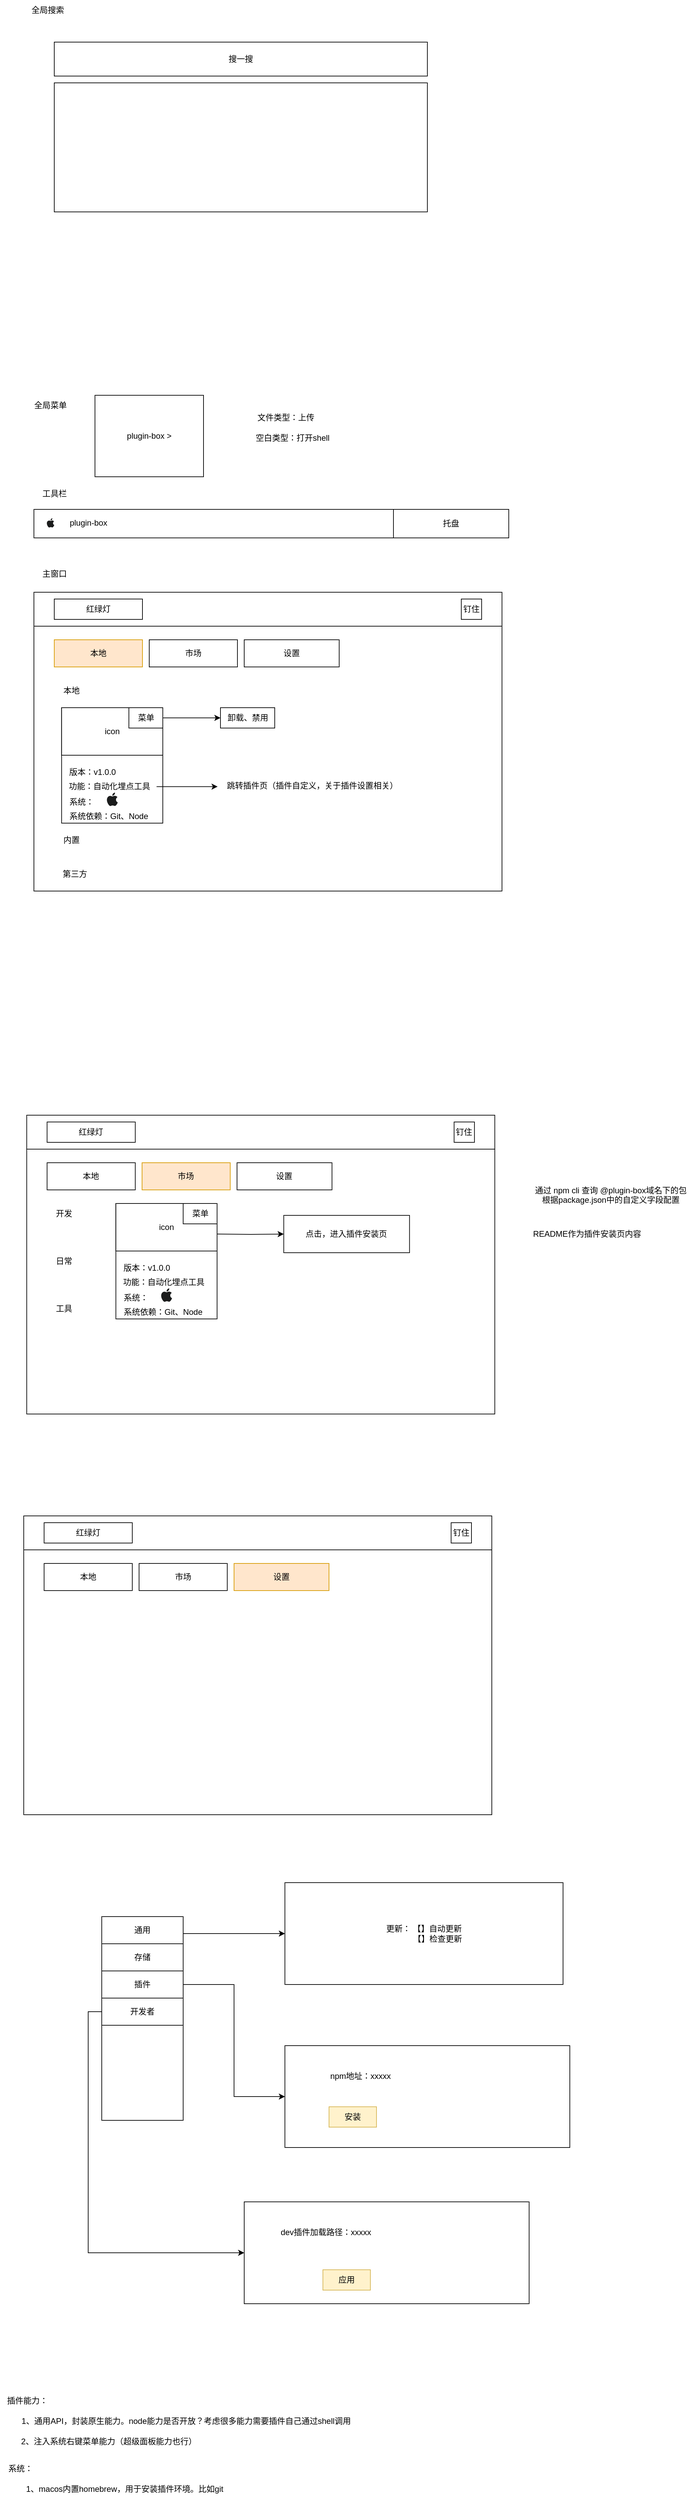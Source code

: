 <mxfile version="23.1.1" type="github">
  <diagram name="Page-1" id="03018318-947c-dd8e-b7a3-06fadd420f32">
    <mxGraphModel dx="1094" dy="1519" grid="1" gridSize="10" guides="1" tooltips="1" connect="1" arrows="1" fold="1" page="1" pageScale="1" pageWidth="1100" pageHeight="850" background="#ffffff" math="0" shadow="0">
      <root>
        <mxCell id="0" />
        <mxCell id="1" parent="0" />
        <mxCell id="d_EyPhG1koHHxLtSO-FC-1" value="" style="rounded=0;whiteSpace=wrap;html=1;" parent="1" vertex="1">
          <mxGeometry x="140" y="680" width="690" height="390" as="geometry" />
        </mxCell>
        <mxCell id="d_EyPhG1koHHxLtSO-FC-2" value="市场" style="rounded=0;whiteSpace=wrap;html=1;" parent="1" vertex="1">
          <mxGeometry x="310" y="700" width="130" height="40" as="geometry" />
        </mxCell>
        <mxCell id="d_EyPhG1koHHxLtSO-FC-3" value="本地" style="rounded=0;whiteSpace=wrap;html=1;fillColor=#ffe6cc;strokeColor=#d79b00;" parent="1" vertex="1">
          <mxGeometry x="170" y="700" width="130" height="40" as="geometry" />
        </mxCell>
        <mxCell id="d_EyPhG1koHHxLtSO-FC-4" value="设置" style="rounded=0;whiteSpace=wrap;html=1;" parent="1" vertex="1">
          <mxGeometry x="450" y="700" width="140" height="40" as="geometry" />
        </mxCell>
        <mxCell id="d_EyPhG1koHHxLtSO-FC-7" value="搜一搜" style="rounded=0;whiteSpace=wrap;html=1;" parent="1" vertex="1">
          <mxGeometry x="170" y="-180" width="550" height="50" as="geometry" />
        </mxCell>
        <mxCell id="d_EyPhG1koHHxLtSO-FC-8" value="" style="rounded=0;whiteSpace=wrap;html=1;" parent="1" vertex="1">
          <mxGeometry x="140" y="630" width="690" height="50" as="geometry" />
        </mxCell>
        <mxCell id="d_EyPhG1koHHxLtSO-FC-9" value="红绿灯" style="rounded=0;whiteSpace=wrap;html=1;" parent="1" vertex="1">
          <mxGeometry x="170" y="640" width="130" height="30" as="geometry" />
        </mxCell>
        <mxCell id="d_EyPhG1koHHxLtSO-FC-10" value="钉住" style="rounded=0;whiteSpace=wrap;html=1;" parent="1" vertex="1">
          <mxGeometry x="770" y="640" width="30" height="30" as="geometry" />
        </mxCell>
        <mxCell id="d_EyPhG1koHHxLtSO-FC-11" value="" style="rounded=0;whiteSpace=wrap;html=1;" parent="1" vertex="1">
          <mxGeometry x="170" y="-120" width="550" height="190" as="geometry" />
        </mxCell>
        <mxCell id="d_EyPhG1koHHxLtSO-FC-12" value="" style="rounded=0;whiteSpace=wrap;html=1;" parent="1" vertex="1">
          <mxGeometry x="140" y="508" width="700" height="42" as="geometry" />
        </mxCell>
        <mxCell id="d_EyPhG1koHHxLtSO-FC-13" value="工具栏" style="text;html=1;align=center;verticalAlign=middle;resizable=0;points=[];autosize=1;strokeColor=none;fillColor=none;" parent="1" vertex="1">
          <mxGeometry x="140" y="470" width="60" height="30" as="geometry" />
        </mxCell>
        <mxCell id="d_EyPhG1koHHxLtSO-FC-14" value="主窗口" style="text;html=1;align=center;verticalAlign=middle;resizable=0;points=[];autosize=1;strokeColor=none;fillColor=none;" parent="1" vertex="1">
          <mxGeometry x="140" y="588" width="60" height="30" as="geometry" />
        </mxCell>
        <mxCell id="d_EyPhG1koHHxLtSO-FC-15" value="全局搜索" style="text;html=1;align=center;verticalAlign=middle;resizable=0;points=[];autosize=1;strokeColor=none;fillColor=none;" parent="1" vertex="1">
          <mxGeometry x="125" y="-242" width="70" height="30" as="geometry" />
        </mxCell>
        <mxCell id="d_EyPhG1koHHxLtSO-FC-17" value="" style="dashed=0;outlineConnect=0;html=1;align=center;labelPosition=center;verticalLabelPosition=bottom;verticalAlign=top;shape=mxgraph.weblogos.apple;fillColor=#1B1C1C;strokeColor=none" parent="1" vertex="1">
          <mxGeometry x="158.8" y="521.16" width="11.2" height="13.68" as="geometry" />
        </mxCell>
        <mxCell id="d_EyPhG1koHHxLtSO-FC-18" value="plugin-box" style="text;html=1;align=center;verticalAlign=middle;resizable=0;points=[];autosize=1;strokeColor=none;fillColor=none;" parent="1" vertex="1">
          <mxGeometry x="180" y="513" width="80" height="30" as="geometry" />
        </mxCell>
        <mxCell id="d_EyPhG1koHHxLtSO-FC-19" value="全局菜单" style="text;html=1;align=center;verticalAlign=middle;resizable=0;points=[];autosize=1;strokeColor=none;fillColor=none;" parent="1" vertex="1">
          <mxGeometry x="129.4" y="340" width="70" height="30" as="geometry" />
        </mxCell>
        <mxCell id="d_EyPhG1koHHxLtSO-FC-20" value="plugin-box &amp;gt;" style="rounded=0;whiteSpace=wrap;html=1;" parent="1" vertex="1">
          <mxGeometry x="230" y="340" width="160" height="120" as="geometry" />
        </mxCell>
        <mxCell id="d_EyPhG1koHHxLtSO-FC-22" value="文件类型：上传" style="text;html=1;align=center;verticalAlign=middle;resizable=0;points=[];autosize=1;strokeColor=none;fillColor=none;" parent="1" vertex="1">
          <mxGeometry x="456" y="358" width="110" height="30" as="geometry" />
        </mxCell>
        <mxCell id="d_EyPhG1koHHxLtSO-FC-23" value="空白类型：打开shell" style="text;html=1;align=center;verticalAlign=middle;resizable=0;points=[];autosize=1;strokeColor=none;fillColor=none;" parent="1" vertex="1">
          <mxGeometry x="456" y="388" width="130" height="30" as="geometry" />
        </mxCell>
        <mxCell id="o-zOcZhz4W4yG8CBaR5f-13" value="" style="rounded=0;whiteSpace=wrap;html=1;" vertex="1" parent="1">
          <mxGeometry x="125" y="2040" width="690" height="390" as="geometry" />
        </mxCell>
        <mxCell id="o-zOcZhz4W4yG8CBaR5f-14" value="市场" style="rounded=0;whiteSpace=wrap;html=1;" vertex="1" parent="1">
          <mxGeometry x="295" y="2060" width="130" height="40" as="geometry" />
        </mxCell>
        <mxCell id="o-zOcZhz4W4yG8CBaR5f-15" value="本地" style="rounded=0;whiteSpace=wrap;html=1;" vertex="1" parent="1">
          <mxGeometry x="155" y="2060" width="130" height="40" as="geometry" />
        </mxCell>
        <mxCell id="o-zOcZhz4W4yG8CBaR5f-16" value="设置" style="rounded=0;whiteSpace=wrap;html=1;fillColor=#ffe6cc;strokeColor=#d79b00;" vertex="1" parent="1">
          <mxGeometry x="435" y="2060" width="140" height="40" as="geometry" />
        </mxCell>
        <mxCell id="o-zOcZhz4W4yG8CBaR5f-18" value="" style="rounded=0;whiteSpace=wrap;html=1;" vertex="1" parent="1">
          <mxGeometry x="125" y="1990" width="690" height="50" as="geometry" />
        </mxCell>
        <mxCell id="o-zOcZhz4W4yG8CBaR5f-19" value="红绿灯" style="rounded=0;whiteSpace=wrap;html=1;" vertex="1" parent="1">
          <mxGeometry x="155" y="2000" width="130" height="30" as="geometry" />
        </mxCell>
        <mxCell id="o-zOcZhz4W4yG8CBaR5f-20" value="钉住" style="rounded=0;whiteSpace=wrap;html=1;" vertex="1" parent="1">
          <mxGeometry x="755" y="2000" width="30" height="30" as="geometry" />
        </mxCell>
        <mxCell id="o-zOcZhz4W4yG8CBaR5f-24" value="" style="rounded=0;whiteSpace=wrap;html=1;" vertex="1" parent="1">
          <mxGeometry x="129.4" y="1450" width="690" height="390" as="geometry" />
        </mxCell>
        <mxCell id="o-zOcZhz4W4yG8CBaR5f-25" value="市场" style="rounded=0;whiteSpace=wrap;html=1;fillColor=#ffe6cc;strokeColor=#d79b00;" vertex="1" parent="1">
          <mxGeometry x="299.4" y="1470" width="130" height="40" as="geometry" />
        </mxCell>
        <mxCell id="o-zOcZhz4W4yG8CBaR5f-26" value="本地" style="rounded=0;whiteSpace=wrap;html=1;" vertex="1" parent="1">
          <mxGeometry x="159.4" y="1470" width="130" height="40" as="geometry" />
        </mxCell>
        <mxCell id="o-zOcZhz4W4yG8CBaR5f-27" value="设置" style="rounded=0;whiteSpace=wrap;html=1;" vertex="1" parent="1">
          <mxGeometry x="439.4" y="1470" width="140" height="40" as="geometry" />
        </mxCell>
        <mxCell id="o-zOcZhz4W4yG8CBaR5f-29" value="" style="rounded=0;whiteSpace=wrap;html=1;" vertex="1" parent="1">
          <mxGeometry x="129.4" y="1400" width="690" height="50" as="geometry" />
        </mxCell>
        <mxCell id="o-zOcZhz4W4yG8CBaR5f-30" value="红绿灯" style="rounded=0;whiteSpace=wrap;html=1;" vertex="1" parent="1">
          <mxGeometry x="159.4" y="1410" width="130" height="30" as="geometry" />
        </mxCell>
        <mxCell id="o-zOcZhz4W4yG8CBaR5f-31" value="钉住" style="rounded=0;whiteSpace=wrap;html=1;" vertex="1" parent="1">
          <mxGeometry x="759.4" y="1410" width="30" height="30" as="geometry" />
        </mxCell>
        <mxCell id="o-zOcZhz4W4yG8CBaR5f-33" value="开发" style="text;html=1;align=center;verticalAlign=middle;resizable=0;points=[];autosize=1;strokeColor=none;fillColor=none;" vertex="1" parent="1">
          <mxGeometry x="159.4" y="1530" width="50" height="30" as="geometry" />
        </mxCell>
        <mxCell id="o-zOcZhz4W4yG8CBaR5f-34" value="日常" style="text;html=1;align=center;verticalAlign=middle;resizable=0;points=[];autosize=1;strokeColor=none;fillColor=none;" vertex="1" parent="1">
          <mxGeometry x="159.4" y="1600" width="50" height="30" as="geometry" />
        </mxCell>
        <mxCell id="o-zOcZhz4W4yG8CBaR5f-50" value="" style="group" vertex="1" connectable="0" parent="1">
          <mxGeometry x="180" y="800" width="150" height="175" as="geometry" />
        </mxCell>
        <mxCell id="o-zOcZhz4W4yG8CBaR5f-4" value="" style="rounded=0;whiteSpace=wrap;html=1;movable=0;resizable=0;rotatable=0;deletable=0;editable=0;locked=1;connectable=0;" vertex="1" parent="o-zOcZhz4W4yG8CBaR5f-50">
          <mxGeometry x="0.814" width="149.186" height="170" as="geometry" />
        </mxCell>
        <mxCell id="o-zOcZhz4W4yG8CBaR5f-5" value="icon" style="rounded=0;whiteSpace=wrap;html=1;" vertex="1" parent="o-zOcZhz4W4yG8CBaR5f-50">
          <mxGeometry x="0.814" width="149.186" height="70" as="geometry" />
        </mxCell>
        <mxCell id="o-zOcZhz4W4yG8CBaR5f-7" value="版本：v1.0.0" style="text;html=1;align=center;verticalAlign=middle;resizable=0;points=[];autosize=1;strokeColor=none;fillColor=none;" vertex="1" parent="o-zOcZhz4W4yG8CBaR5f-50">
          <mxGeometry x="0.814" y="80" width="90" height="30" as="geometry" />
        </mxCell>
        <mxCell id="o-zOcZhz4W4yG8CBaR5f-8" value="功能：自动化埋点工具" style="text;html=1;align=center;verticalAlign=middle;resizable=0;points=[];autosize=1;strokeColor=none;fillColor=none;" vertex="1" parent="o-zOcZhz4W4yG8CBaR5f-50">
          <mxGeometry x="0.814" y="101.2" width="140" height="30" as="geometry" />
        </mxCell>
        <mxCell id="o-zOcZhz4W4yG8CBaR5f-9" value="系统：" style="text;html=1;align=center;verticalAlign=middle;resizable=0;points=[];autosize=1;strokeColor=none;fillColor=none;" vertex="1" parent="o-zOcZhz4W4yG8CBaR5f-50">
          <mxGeometry y="124.4" width="60" height="30" as="geometry" />
        </mxCell>
        <mxCell id="o-zOcZhz4W4yG8CBaR5f-11" value="" style="shape=image;html=1;verticalAlign=top;verticalLabelPosition=bottom;labelBackgroundColor=#ffffff;imageAspect=0;aspect=fixed;image=https://cdn3.iconfinder.com/data/icons/picons-social/57/32-windows8-128.png" vertex="1" parent="o-zOcZhz4W4yG8CBaR5f-50">
          <mxGeometry x="47.252" y="132.0" width="12.749" height="12.749" as="geometry" />
        </mxCell>
        <mxCell id="o-zOcZhz4W4yG8CBaR5f-51" value="" style="dashed=0;outlineConnect=0;html=1;align=center;labelPosition=center;verticalLabelPosition=bottom;verticalAlign=top;shape=mxgraph.weblogos.apple;fillColor=#1B1C1C;strokeColor=none" vertex="1" parent="o-zOcZhz4W4yG8CBaR5f-50">
          <mxGeometry x="67.22" y="125" width="16.38" height="20" as="geometry" />
        </mxCell>
        <mxCell id="o-zOcZhz4W4yG8CBaR5f-88" value="菜单" style="text;html=1;align=center;verticalAlign=middle;resizable=0;points=[];autosize=1;strokeColor=default;fillColor=none;" vertex="1" parent="o-zOcZhz4W4yG8CBaR5f-50">
          <mxGeometry x="100" width="50" height="30" as="geometry" />
        </mxCell>
        <mxCell id="o-zOcZhz4W4yG8CBaR5f-104" value="系统依赖：Git、Node" style="text;html=1;align=center;verticalAlign=middle;resizable=0;points=[];autosize=1;strokeColor=none;fillColor=none;" vertex="1" parent="o-zOcZhz4W4yG8CBaR5f-50">
          <mxGeometry y="145" width="140" height="30" as="geometry" />
        </mxCell>
        <mxCell id="o-zOcZhz4W4yG8CBaR5f-52" value="工具" style="text;html=1;align=center;verticalAlign=middle;resizable=0;points=[];autosize=1;strokeColor=none;fillColor=none;" vertex="1" parent="1">
          <mxGeometry x="159.4" y="1670" width="50" height="30" as="geometry" />
        </mxCell>
        <mxCell id="o-zOcZhz4W4yG8CBaR5f-53" value="" style="rounded=0;whiteSpace=wrap;html=1;" vertex="1" parent="1">
          <mxGeometry x="240" y="2580" width="120" height="300" as="geometry" />
        </mxCell>
        <mxCell id="o-zOcZhz4W4yG8CBaR5f-62" style="edgeStyle=orthogonalEdgeStyle;rounded=0;orthogonalLoop=1;jettySize=auto;html=1;exitX=1;exitY=0.5;exitDx=0;exitDy=0;entryX=0;entryY=0.5;entryDx=0;entryDy=0;" edge="1" parent="1" source="o-zOcZhz4W4yG8CBaR5f-54" target="o-zOcZhz4W4yG8CBaR5f-61">
          <mxGeometry relative="1" as="geometry">
            <Array as="points">
              <mxPoint x="360" y="2605" />
            </Array>
          </mxGeometry>
        </mxCell>
        <mxCell id="o-zOcZhz4W4yG8CBaR5f-54" value="通用" style="rounded=0;whiteSpace=wrap;html=1;" vertex="1" parent="1">
          <mxGeometry x="240" y="2580" width="120" height="40" as="geometry" />
        </mxCell>
        <mxCell id="o-zOcZhz4W4yG8CBaR5f-56" value="存储" style="rounded=0;whiteSpace=wrap;html=1;" vertex="1" parent="1">
          <mxGeometry x="240" y="2620" width="120" height="40" as="geometry" />
        </mxCell>
        <mxCell id="o-zOcZhz4W4yG8CBaR5f-61" value="更新： 【】自动更新&lt;br&gt;&amp;nbsp; &amp;nbsp; &amp;nbsp; &amp;nbsp; &amp;nbsp; &amp;nbsp; 【】检查更新&lt;br&gt;" style="rounded=0;whiteSpace=wrap;html=1;" vertex="1" parent="1">
          <mxGeometry x="510" y="2530" width="410" height="150" as="geometry" />
        </mxCell>
        <mxCell id="o-zOcZhz4W4yG8CBaR5f-63" value="本地" style="text;html=1;align=center;verticalAlign=middle;resizable=0;points=[];autosize=1;strokeColor=none;fillColor=none;" vertex="1" parent="1">
          <mxGeometry x="170" y="760" width="50" height="30" as="geometry" />
        </mxCell>
        <mxCell id="o-zOcZhz4W4yG8CBaR5f-64" value="内置" style="text;html=1;align=center;verticalAlign=middle;resizable=0;points=[];autosize=1;strokeColor=none;fillColor=none;" vertex="1" parent="1">
          <mxGeometry x="170" y="980" width="50" height="30" as="geometry" />
        </mxCell>
        <mxCell id="o-zOcZhz4W4yG8CBaR5f-65" value="第三方" style="text;html=1;align=center;verticalAlign=middle;resizable=0;points=[];autosize=1;strokeColor=none;fillColor=none;" vertex="1" parent="1">
          <mxGeometry x="170" y="1030" width="60" height="30" as="geometry" />
        </mxCell>
        <mxCell id="o-zOcZhz4W4yG8CBaR5f-66" value="插件" style="rounded=0;whiteSpace=wrap;html=1;" vertex="1" parent="1">
          <mxGeometry x="240" y="2660" width="120" height="40" as="geometry" />
        </mxCell>
        <mxCell id="o-zOcZhz4W4yG8CBaR5f-67" value="" style="rounded=0;whiteSpace=wrap;html=1;" vertex="1" parent="1">
          <mxGeometry x="510" y="2770" width="420" height="150" as="geometry" />
        </mxCell>
        <mxCell id="o-zOcZhz4W4yG8CBaR5f-68" style="edgeStyle=orthogonalEdgeStyle;rounded=0;orthogonalLoop=1;jettySize=auto;html=1;exitX=1;exitY=0.5;exitDx=0;exitDy=0;entryX=0;entryY=0.5;entryDx=0;entryDy=0;" edge="1" parent="1" source="o-zOcZhz4W4yG8CBaR5f-66" target="o-zOcZhz4W4yG8CBaR5f-67">
          <mxGeometry relative="1" as="geometry">
            <mxPoint x="490" y="2840" as="targetPoint" />
          </mxGeometry>
        </mxCell>
        <mxCell id="o-zOcZhz4W4yG8CBaR5f-71" style="edgeStyle=orthogonalEdgeStyle;rounded=0;orthogonalLoop=1;jettySize=auto;html=1;exitX=0;exitY=0.5;exitDx=0;exitDy=0;entryX=0;entryY=0.5;entryDx=0;entryDy=0;" edge="1" parent="1" source="o-zOcZhz4W4yG8CBaR5f-69" target="o-zOcZhz4W4yG8CBaR5f-70">
          <mxGeometry relative="1" as="geometry" />
        </mxCell>
        <mxCell id="o-zOcZhz4W4yG8CBaR5f-69" value="开发者" style="rounded=0;whiteSpace=wrap;html=1;" vertex="1" parent="1">
          <mxGeometry x="240" y="2700" width="120" height="40" as="geometry" />
        </mxCell>
        <mxCell id="o-zOcZhz4W4yG8CBaR5f-70" value="" style="rounded=0;whiteSpace=wrap;html=1;" vertex="1" parent="1">
          <mxGeometry x="450" y="3000" width="420" height="150" as="geometry" />
        </mxCell>
        <mxCell id="o-zOcZhz4W4yG8CBaR5f-72" value="安装" style="whiteSpace=wrap;html=1;fillColor=#fff2cc;strokeColor=#d6b656;" vertex="1" parent="1">
          <mxGeometry x="575" y="2860" width="70" height="30" as="geometry" />
        </mxCell>
        <mxCell id="o-zOcZhz4W4yG8CBaR5f-74" value="npm地址：xxxxx" style="text;html=1;align=center;verticalAlign=middle;resizable=0;points=[];autosize=1;strokeColor=none;fillColor=none;" vertex="1" parent="1">
          <mxGeometry x="566" y="2800" width="110" height="30" as="geometry" />
        </mxCell>
        <mxCell id="o-zOcZhz4W4yG8CBaR5f-75" value="dev插件加载路径：xxxxx&lt;span class=&quot;eusoft-eudic-chrome-extension-translate-content&quot;&gt;&lt;/span&gt;" style="text;html=1;align=center;verticalAlign=middle;resizable=0;points=[];autosize=1;strokeColor=none;fillColor=none;" vertex="1" parent="1">
          <mxGeometry x="490" y="3030" width="160" height="30" as="geometry" />
        </mxCell>
        <mxCell id="o-zOcZhz4W4yG8CBaR5f-76" value="应用" style="whiteSpace=wrap;html=1;fillColor=#fff2cc;strokeColor=#d6b656;" vertex="1" parent="1">
          <mxGeometry x="566" y="3100" width="70" height="30" as="geometry" />
        </mxCell>
        <mxCell id="o-zOcZhz4W4yG8CBaR5f-89" value="卸载、禁用" style="text;html=1;align=center;verticalAlign=middle;resizable=0;points=[];autosize=1;strokeColor=default;fillColor=none;" vertex="1" parent="1">
          <mxGeometry x="415" y="800" width="80" height="30" as="geometry" />
        </mxCell>
        <mxCell id="o-zOcZhz4W4yG8CBaR5f-90" value="" style="edgeStyle=orthogonalEdgeStyle;rounded=0;orthogonalLoop=1;jettySize=auto;html=1;" edge="1" parent="1" source="o-zOcZhz4W4yG8CBaR5f-88" target="o-zOcZhz4W4yG8CBaR5f-89">
          <mxGeometry relative="1" as="geometry" />
        </mxCell>
        <mxCell id="o-zOcZhz4W4yG8CBaR5f-102" value="点击，进入插件安装页" style="whiteSpace=wrap;html=1;rounded=0;" vertex="1" parent="1">
          <mxGeometry x="508.29" y="1547.5" width="185.41" height="55" as="geometry" />
        </mxCell>
        <mxCell id="o-zOcZhz4W4yG8CBaR5f-103" value="" style="edgeStyle=orthogonalEdgeStyle;rounded=0;orthogonalLoop=1;jettySize=auto;html=1;" edge="1" parent="1" target="o-zOcZhz4W4yG8CBaR5f-102">
          <mxGeometry relative="1" as="geometry">
            <mxPoint x="410" y="1575" as="sourcePoint" />
          </mxGeometry>
        </mxCell>
        <mxCell id="o-zOcZhz4W4yG8CBaR5f-105" value="插件能力：" style="text;html=1;align=center;verticalAlign=middle;resizable=0;points=[];autosize=1;strokeColor=none;fillColor=none;" vertex="1" parent="1">
          <mxGeometry x="90" y="3278" width="80" height="30" as="geometry" />
        </mxCell>
        <mxCell id="o-zOcZhz4W4yG8CBaR5f-107" value="1、通用API，封装原生能力。node能力是否开放？考虑很多能力需要插件自己通过shell调用&lt;span class=&quot;eusoft-eudic-chrome-extension-translate-content&quot;&gt;&lt;/span&gt;" style="text;html=1;align=center;verticalAlign=middle;resizable=0;points=[];autosize=1;strokeColor=none;fillColor=none;" vertex="1" parent="1">
          <mxGeometry x="109.4" y="3308" width="510" height="30" as="geometry" />
        </mxCell>
        <mxCell id="o-zOcZhz4W4yG8CBaR5f-108" value="2、注入系统右键菜单能力（超级面板能力也行）&lt;span class=&quot;eusoft-eudic-chrome-extension-translate-content&quot;&gt;&lt;/span&gt;" style="text;html=1;align=center;verticalAlign=middle;resizable=0;points=[];autosize=1;strokeColor=none;fillColor=none;" vertex="1" parent="1">
          <mxGeometry x="110" y="3338" width="280" height="30" as="geometry" />
        </mxCell>
        <mxCell id="o-zOcZhz4W4yG8CBaR5f-110" value="托盘" style="whiteSpace=wrap;html=1;" vertex="1" parent="1">
          <mxGeometry x="670" y="508" width="170" height="42" as="geometry" />
        </mxCell>
        <mxCell id="o-zOcZhz4W4yG8CBaR5f-113" value="" style="edgeStyle=orthogonalEdgeStyle;rounded=0;orthogonalLoop=1;jettySize=auto;html=1;" edge="1" parent="1" source="o-zOcZhz4W4yG8CBaR5f-8">
          <mxGeometry relative="1" as="geometry">
            <mxPoint x="410.814" y="916.2" as="targetPoint" />
          </mxGeometry>
        </mxCell>
        <mxCell id="o-zOcZhz4W4yG8CBaR5f-114" value="跳转插件页（插件自定义，关于插件设置相关）" style="text;html=1;align=center;verticalAlign=middle;resizable=0;points=[];autosize=1;strokeColor=none;fillColor=none;" vertex="1" parent="1">
          <mxGeometry x="410" y="900" width="280" height="30" as="geometry" />
        </mxCell>
        <mxCell id="o-zOcZhz4W4yG8CBaR5f-115" value="系统：" style="text;html=1;align=center;verticalAlign=middle;resizable=0;points=[];autosize=1;strokeColor=none;fillColor=none;" vertex="1" parent="1">
          <mxGeometry x="90" y="3378" width="60" height="30" as="geometry" />
        </mxCell>
        <mxCell id="o-zOcZhz4W4yG8CBaR5f-116" value="1、macos内置homebrew，用于安装插件环境。比如git&amp;nbsp;" style="text;html=1;align=center;verticalAlign=middle;resizable=0;points=[];autosize=1;strokeColor=none;fillColor=none;" vertex="1" parent="1">
          <mxGeometry x="115" y="3408" width="320" height="30" as="geometry" />
        </mxCell>
        <mxCell id="o-zOcZhz4W4yG8CBaR5f-117" value="通过 npm cli 查询 @plugin-box域名下的包&lt;br&gt;根据package.json中的自定义字段配置&lt;br&gt;&lt;br&gt;" style="text;html=1;align=center;verticalAlign=middle;resizable=0;points=[];autosize=1;strokeColor=none;fillColor=none;" vertex="1" parent="1">
          <mxGeometry x="865" y="1495" width="250" height="60" as="geometry" />
        </mxCell>
        <mxCell id="o-zOcZhz4W4yG8CBaR5f-118" value="" style="group" vertex="1" connectable="0" parent="1">
          <mxGeometry x="260" y="1530" width="150" height="175" as="geometry" />
        </mxCell>
        <mxCell id="o-zOcZhz4W4yG8CBaR5f-119" value="" style="rounded=0;whiteSpace=wrap;html=1;movable=0;resizable=0;rotatable=0;deletable=0;editable=0;locked=1;connectable=0;" vertex="1" parent="o-zOcZhz4W4yG8CBaR5f-118">
          <mxGeometry x="0.814" width="149.186" height="170" as="geometry" />
        </mxCell>
        <mxCell id="o-zOcZhz4W4yG8CBaR5f-120" value="icon" style="rounded=0;whiteSpace=wrap;html=1;" vertex="1" parent="o-zOcZhz4W4yG8CBaR5f-118">
          <mxGeometry x="0.814" width="149.186" height="70" as="geometry" />
        </mxCell>
        <mxCell id="o-zOcZhz4W4yG8CBaR5f-121" value="版本：v1.0.0" style="text;html=1;align=center;verticalAlign=middle;resizable=0;points=[];autosize=1;strokeColor=none;fillColor=none;" vertex="1" parent="o-zOcZhz4W4yG8CBaR5f-118">
          <mxGeometry x="0.814" y="80" width="90" height="30" as="geometry" />
        </mxCell>
        <mxCell id="o-zOcZhz4W4yG8CBaR5f-122" value="功能：自动化埋点工具" style="text;html=1;align=center;verticalAlign=middle;resizable=0;points=[];autosize=1;strokeColor=none;fillColor=none;" vertex="1" parent="o-zOcZhz4W4yG8CBaR5f-118">
          <mxGeometry x="0.814" y="101.2" width="140" height="30" as="geometry" />
        </mxCell>
        <mxCell id="o-zOcZhz4W4yG8CBaR5f-123" value="系统：" style="text;html=1;align=center;verticalAlign=middle;resizable=0;points=[];autosize=1;strokeColor=none;fillColor=none;" vertex="1" parent="o-zOcZhz4W4yG8CBaR5f-118">
          <mxGeometry y="124.4" width="60" height="30" as="geometry" />
        </mxCell>
        <mxCell id="o-zOcZhz4W4yG8CBaR5f-124" value="" style="shape=image;html=1;verticalAlign=top;verticalLabelPosition=bottom;labelBackgroundColor=#ffffff;imageAspect=0;aspect=fixed;image=https://cdn3.iconfinder.com/data/icons/picons-social/57/32-windows8-128.png" vertex="1" parent="o-zOcZhz4W4yG8CBaR5f-118">
          <mxGeometry x="47.252" y="132.0" width="12.749" height="12.749" as="geometry" />
        </mxCell>
        <mxCell id="o-zOcZhz4W4yG8CBaR5f-125" value="" style="dashed=0;outlineConnect=0;html=1;align=center;labelPosition=center;verticalLabelPosition=bottom;verticalAlign=top;shape=mxgraph.weblogos.apple;fillColor=#1B1C1C;strokeColor=none" vertex="1" parent="o-zOcZhz4W4yG8CBaR5f-118">
          <mxGeometry x="67.22" y="125" width="16.38" height="20" as="geometry" />
        </mxCell>
        <mxCell id="o-zOcZhz4W4yG8CBaR5f-126" value="菜单" style="text;html=1;align=center;verticalAlign=middle;resizable=0;points=[];autosize=1;strokeColor=default;fillColor=none;" vertex="1" parent="o-zOcZhz4W4yG8CBaR5f-118">
          <mxGeometry x="100" width="50" height="30" as="geometry" />
        </mxCell>
        <mxCell id="o-zOcZhz4W4yG8CBaR5f-127" value="系统依赖：Git、Node" style="text;html=1;align=center;verticalAlign=middle;resizable=0;points=[];autosize=1;strokeColor=none;fillColor=none;" vertex="1" parent="o-zOcZhz4W4yG8CBaR5f-118">
          <mxGeometry y="145" width="140" height="30" as="geometry" />
        </mxCell>
        <mxCell id="o-zOcZhz4W4yG8CBaR5f-129" value="README作为插件安装页内容" style="text;html=1;align=center;verticalAlign=middle;resizable=0;points=[];autosize=1;strokeColor=none;fillColor=none;" vertex="1" parent="1">
          <mxGeometry x="865" y="1560" width="180" height="30" as="geometry" />
        </mxCell>
      </root>
    </mxGraphModel>
  </diagram>
</mxfile>
